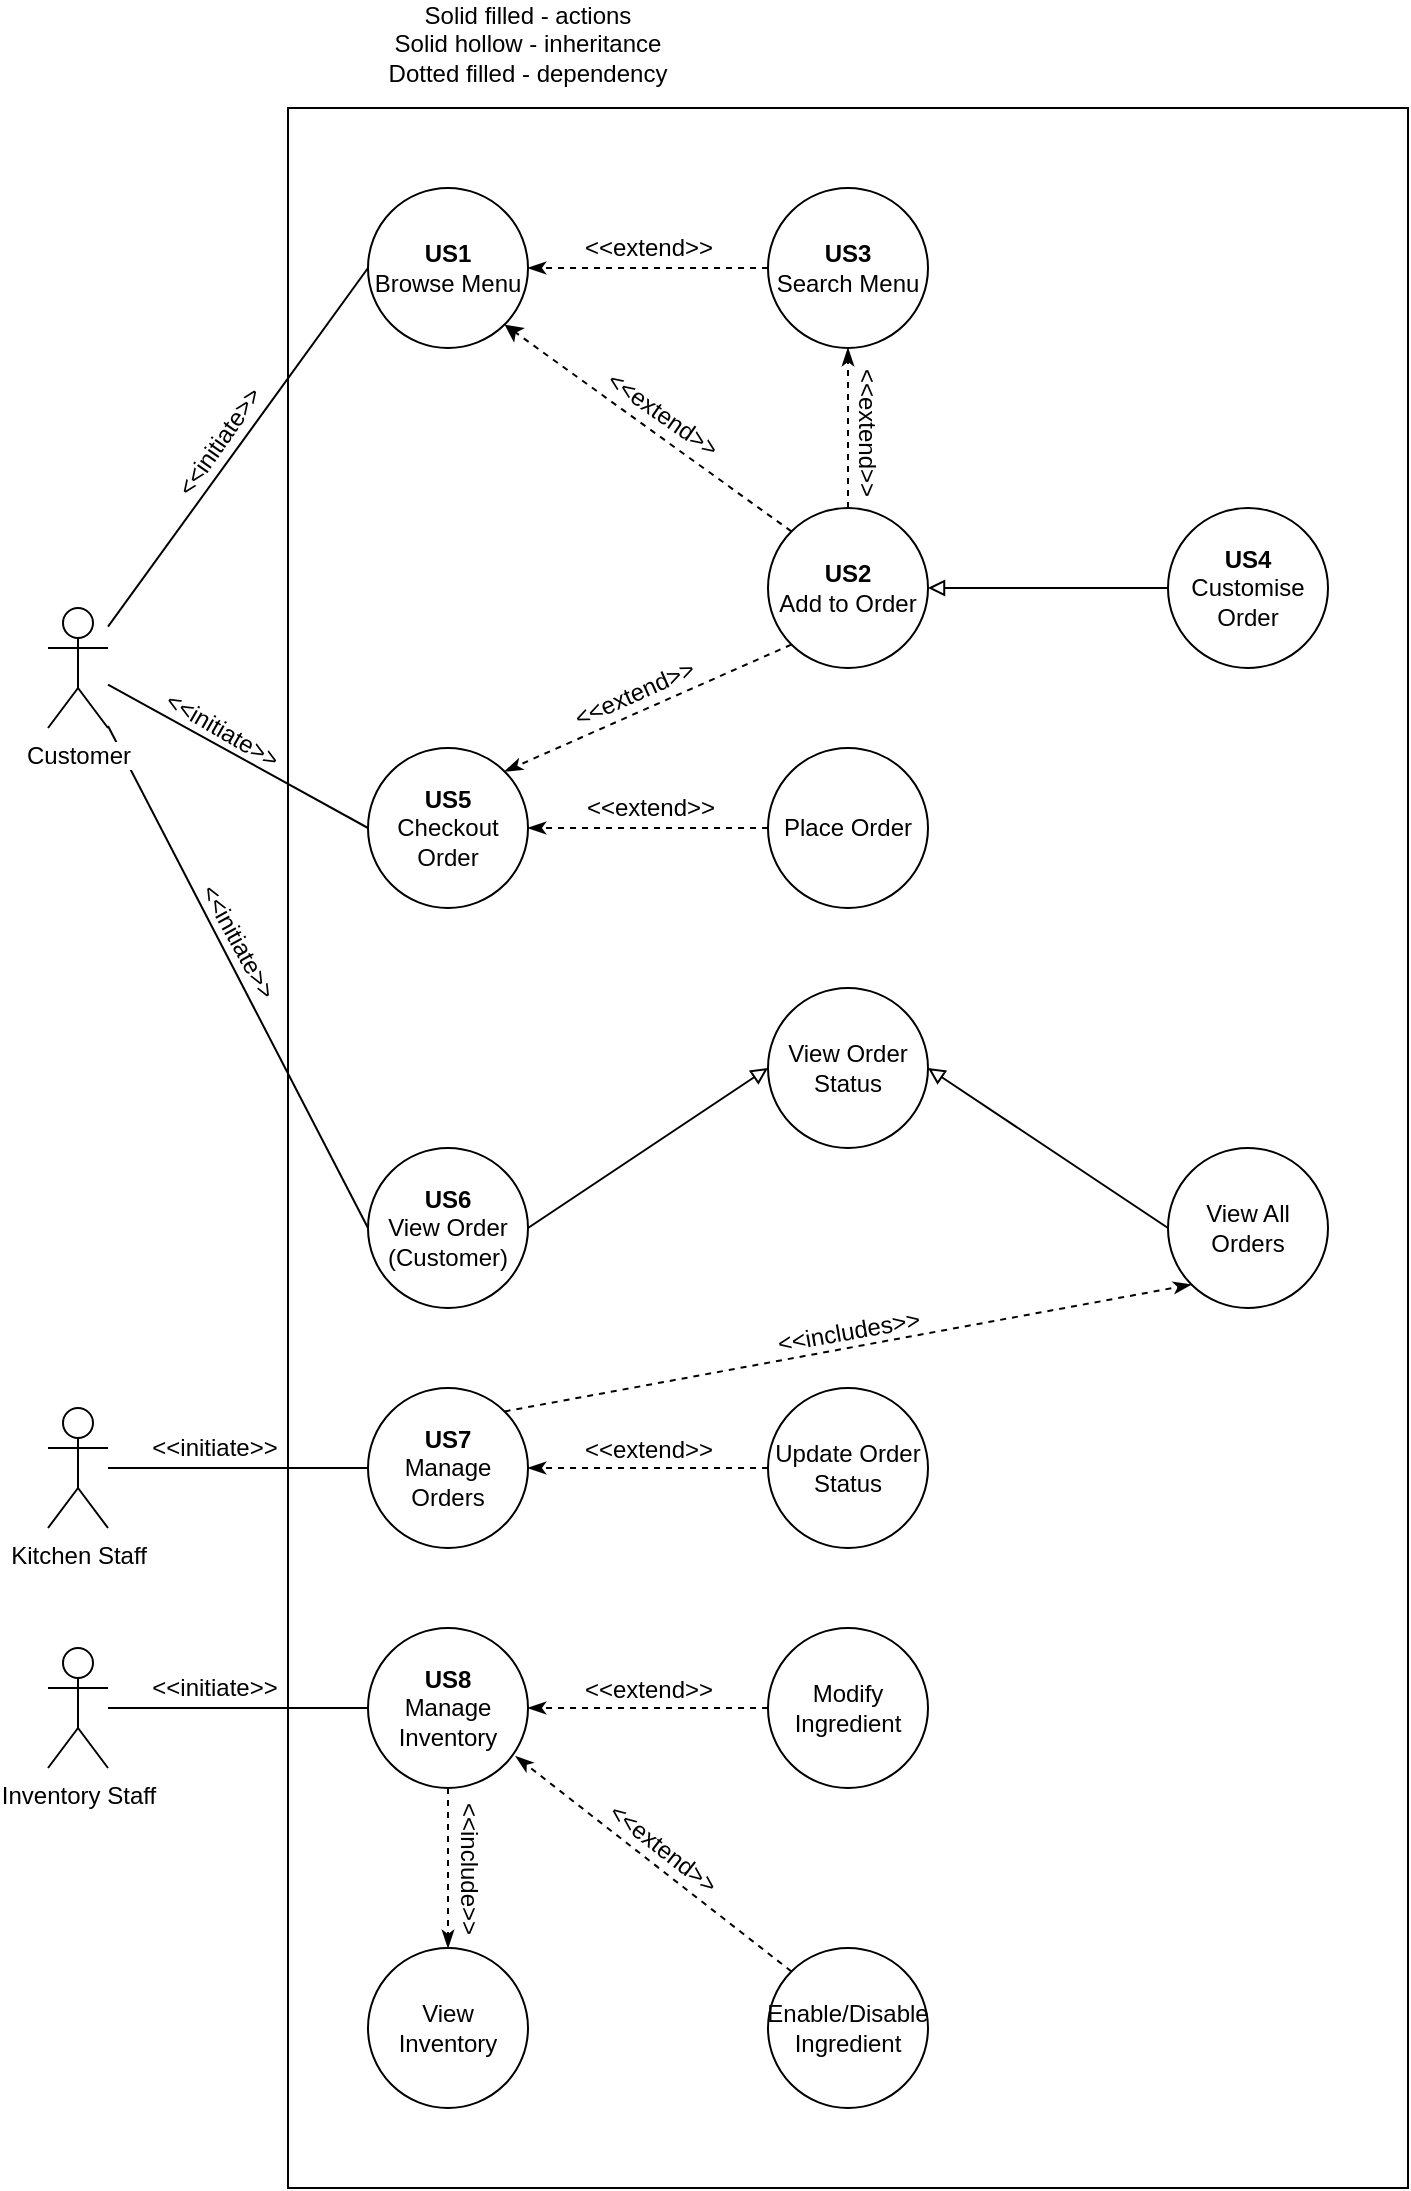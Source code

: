<mxfile version="10.5.0" type="device"><diagram id="BUfP8sd5sPQ9SvmsmleS" name="Page-1"><mxGraphModel dx="1162" dy="740" grid="1" gridSize="10" guides="1" tooltips="1" connect="1" arrows="1" fold="1" page="1" pageScale="1" pageWidth="850" pageHeight="1100" math="0" shadow="0"><root><mxCell id="0"/><mxCell id="1" parent="0"/><mxCell id="CdJqKYII3XkgQ77Mu-5H-75" value="" style="rounded=0;whiteSpace=wrap;html=1;labelBackgroundColor=none;fillColor=none;gradientColor=none;" vertex="1" parent="1"><mxGeometry x="160" y="80" width="560" height="1040" as="geometry"/></mxCell><mxCell id="CdJqKYII3XkgQ77Mu-5H-65" style="edgeStyle=none;rounded=0;orthogonalLoop=1;jettySize=auto;html=1;entryX=0;entryY=0.5;entryDx=0;entryDy=0;startArrow=none;startFill=0;endArrow=none;endFill=0;" edge="1" parent="1" source="CdJqKYII3XkgQ77Mu-5H-2" target="CdJqKYII3XkgQ77Mu-5H-5"><mxGeometry relative="1" as="geometry"/></mxCell><mxCell id="CdJqKYII3XkgQ77Mu-5H-72" value="&amp;lt;&amp;lt;initiate&amp;gt;&amp;gt;" style="text;html=1;resizable=0;points=[];align=center;verticalAlign=middle;labelBackgroundColor=none;rotation=-55;" vertex="1" connectable="0" parent="CdJqKYII3XkgQ77Mu-5H-65"><mxGeometry x="-0.153" y="-3" relative="1" as="geometry"><mxPoint x="-2" y="-17.5" as="offset"/></mxGeometry></mxCell><mxCell id="CdJqKYII3XkgQ77Mu-5H-66" style="edgeStyle=none;rounded=0;orthogonalLoop=1;jettySize=auto;html=1;entryX=0;entryY=0.5;entryDx=0;entryDy=0;startArrow=none;startFill=0;endArrow=none;endFill=0;" edge="1" parent="1" source="CdJqKYII3XkgQ77Mu-5H-2" target="CdJqKYII3XkgQ77Mu-5H-24"><mxGeometry relative="1" as="geometry"/></mxCell><mxCell id="CdJqKYII3XkgQ77Mu-5H-73" value="&amp;lt;&amp;lt;initiate&amp;gt;&amp;gt;" style="text;html=1;resizable=0;points=[];align=center;verticalAlign=middle;labelBackgroundColor=none;rotation=30;" vertex="1" connectable="0" parent="CdJqKYII3XkgQ77Mu-5H-66"><mxGeometry x="-0.127" relative="1" as="geometry"><mxPoint y="-9.5" as="offset"/></mxGeometry></mxCell><mxCell id="CdJqKYII3XkgQ77Mu-5H-67" style="edgeStyle=none;rounded=0;orthogonalLoop=1;jettySize=auto;html=1;entryX=0;entryY=0.5;entryDx=0;entryDy=0;startArrow=none;startFill=0;endArrow=none;endFill=0;" edge="1" parent="1" source="CdJqKYII3XkgQ77Mu-5H-2" target="CdJqKYII3XkgQ77Mu-5H-32"><mxGeometry relative="1" as="geometry"/></mxCell><mxCell id="CdJqKYII3XkgQ77Mu-5H-74" value="&amp;lt;&amp;lt;initiate&amp;gt;&amp;gt;" style="text;html=1;resizable=0;points=[];align=center;verticalAlign=middle;labelBackgroundColor=none;rotation=61;" vertex="1" connectable="0" parent="CdJqKYII3XkgQ77Mu-5H-67"><mxGeometry x="-0.142" relative="1" as="geometry"><mxPoint x="9.5" y="-0.5" as="offset"/></mxGeometry></mxCell><mxCell id="CdJqKYII3XkgQ77Mu-5H-2" value="Customer" style="shape=umlActor;verticalLabelPosition=bottom;labelBackgroundColor=#ffffff;verticalAlign=top;html=1;outlineConnect=0;fillColor=none;" vertex="1" parent="1"><mxGeometry x="40" y="330" width="30" height="60" as="geometry"/></mxCell><mxCell id="CdJqKYII3XkgQ77Mu-5H-70" style="edgeStyle=none;rounded=0;orthogonalLoop=1;jettySize=auto;html=1;entryX=0;entryY=0.5;entryDx=0;entryDy=0;startArrow=none;startFill=0;endArrow=none;endFill=0;" edge="1" parent="1" source="CdJqKYII3XkgQ77Mu-5H-3" target="CdJqKYII3XkgQ77Mu-5H-37"><mxGeometry relative="1" as="geometry"/></mxCell><mxCell id="CdJqKYII3XkgQ77Mu-5H-71" value="&amp;lt;&amp;lt;initiate&amp;gt;&amp;gt;" style="text;html=1;resizable=0;points=[];align=center;verticalAlign=middle;labelBackgroundColor=none;" vertex="1" connectable="0" parent="CdJqKYII3XkgQ77Mu-5H-70"><mxGeometry x="-0.208" y="-2" relative="1" as="geometry"><mxPoint x="1.5" y="-12" as="offset"/></mxGeometry></mxCell><mxCell id="CdJqKYII3XkgQ77Mu-5H-3" value="Kitchen Staff" style="shape=umlActor;verticalLabelPosition=bottom;labelBackgroundColor=#ffffff;verticalAlign=top;html=1;outlineConnect=0;" vertex="1" parent="1"><mxGeometry x="40" y="730" width="30" height="60" as="geometry"/></mxCell><mxCell id="CdJqKYII3XkgQ77Mu-5H-62" style="edgeStyle=none;rounded=0;orthogonalLoop=1;jettySize=auto;html=1;entryX=0;entryY=0.5;entryDx=0;entryDy=0;startArrow=none;startFill=0;endArrow=none;endFill=0;" edge="1" parent="1" source="CdJqKYII3XkgQ77Mu-5H-4" target="CdJqKYII3XkgQ77Mu-5H-16"><mxGeometry relative="1" as="geometry"/></mxCell><mxCell id="CdJqKYII3XkgQ77Mu-5H-64" value="&amp;lt;&amp;lt;initiate&amp;gt;&amp;gt;" style="text;html=1;resizable=0;points=[];align=center;verticalAlign=middle;labelBackgroundColor=none;" vertex="1" connectable="0" parent="CdJqKYII3XkgQ77Mu-5H-62"><mxGeometry x="-0.144" y="-1" relative="1" as="geometry"><mxPoint x="-3" y="-11" as="offset"/></mxGeometry></mxCell><mxCell id="CdJqKYII3XkgQ77Mu-5H-4" value="Inventory Staff" style="shape=umlActor;verticalLabelPosition=bottom;labelBackgroundColor=#ffffff;verticalAlign=top;html=1;outlineConnect=0;" vertex="1" parent="1"><mxGeometry x="40" y="850" width="30" height="60" as="geometry"/></mxCell><mxCell id="CdJqKYII3XkgQ77Mu-5H-5" value="&lt;b&gt;US1&lt;/b&gt;&lt;br&gt;Browse Menu" style="ellipse;whiteSpace=wrap;html=1;aspect=fixed;" vertex="1" parent="1"><mxGeometry x="200" y="120" width="80" height="80" as="geometry"/></mxCell><mxCell id="CdJqKYII3XkgQ77Mu-5H-7" style="rounded=0;orthogonalLoop=1;jettySize=auto;html=1;exitX=0;exitY=0;exitDx=0;exitDy=0;entryX=1;entryY=1;entryDx=0;entryDy=0;dashed=1;" edge="1" parent="1" source="CdJqKYII3XkgQ77Mu-5H-6" target="CdJqKYII3XkgQ77Mu-5H-5"><mxGeometry relative="1" as="geometry"/></mxCell><mxCell id="CdJqKYII3XkgQ77Mu-5H-8" value="&amp;lt;&amp;lt;extend&amp;gt;&amp;gt;" style="text;html=1;resizable=0;points=[];align=center;verticalAlign=middle;labelBackgroundColor=none;rotation=35;" vertex="1" connectable="0" parent="CdJqKYII3XkgQ77Mu-5H-7"><mxGeometry x="0.146" y="1" relative="1" as="geometry"><mxPoint x="18" y="-0.5" as="offset"/></mxGeometry></mxCell><mxCell id="CdJqKYII3XkgQ77Mu-5H-30" style="edgeStyle=none;rounded=0;orthogonalLoop=1;jettySize=auto;html=1;exitX=0.5;exitY=0;exitDx=0;exitDy=0;entryX=0.5;entryY=1;entryDx=0;entryDy=0;dashed=1;startArrow=none;startFill=0;endArrow=classicThin;endFill=1;" edge="1" parent="1" source="CdJqKYII3XkgQ77Mu-5H-6" target="CdJqKYII3XkgQ77Mu-5H-26"><mxGeometry relative="1" as="geometry"/></mxCell><mxCell id="CdJqKYII3XkgQ77Mu-5H-31" value="&amp;lt;&amp;lt;extend&amp;gt;&amp;gt;" style="text;html=1;resizable=0;points=[];align=center;verticalAlign=middle;labelBackgroundColor=none;rotation=90;" vertex="1" connectable="0" parent="CdJqKYII3XkgQ77Mu-5H-30"><mxGeometry x="0.16" y="-1" relative="1" as="geometry"><mxPoint x="9" y="8" as="offset"/></mxGeometry></mxCell><mxCell id="CdJqKYII3XkgQ77Mu-5H-45" style="edgeStyle=none;rounded=0;orthogonalLoop=1;jettySize=auto;html=1;exitX=0;exitY=1;exitDx=0;exitDy=0;entryX=1;entryY=0;entryDx=0;entryDy=0;dashed=1;startArrow=none;startFill=0;endArrow=classicThin;endFill=1;" edge="1" parent="1" source="CdJqKYII3XkgQ77Mu-5H-6" target="CdJqKYII3XkgQ77Mu-5H-24"><mxGeometry relative="1" as="geometry"/></mxCell><mxCell id="CdJqKYII3XkgQ77Mu-5H-46" value="&amp;lt;&amp;lt;extend&amp;gt;&amp;gt;" style="text;html=1;resizable=0;points=[];align=center;verticalAlign=middle;labelBackgroundColor=#ffffff;rotation=-24;" vertex="1" connectable="0" parent="CdJqKYII3XkgQ77Mu-5H-45"><mxGeometry x="0.231" y="2" relative="1" as="geometry"><mxPoint x="8.5" y="-16" as="offset"/></mxGeometry></mxCell><mxCell id="CdJqKYII3XkgQ77Mu-5H-6" value="&lt;b&gt;US2&lt;br&gt;&lt;/b&gt;Add to Order" style="ellipse;whiteSpace=wrap;html=1;aspect=fixed;" vertex="1" parent="1"><mxGeometry x="400" y="280" width="80" height="80" as="geometry"/></mxCell><mxCell id="CdJqKYII3XkgQ77Mu-5H-10" style="rounded=0;orthogonalLoop=1;jettySize=auto;html=1;exitX=0;exitY=0.5;exitDx=0;exitDy=0;entryX=1;entryY=0.5;entryDx=0;entryDy=0;startArrow=none;startFill=0;endArrow=block;endFill=0;" edge="1" parent="1" source="CdJqKYII3XkgQ77Mu-5H-9" target="CdJqKYII3XkgQ77Mu-5H-6"><mxGeometry relative="1" as="geometry"/></mxCell><mxCell id="CdJqKYII3XkgQ77Mu-5H-9" value="&lt;b&gt;US4&lt;br&gt;&lt;/b&gt;Customise Order&lt;br&gt;" style="ellipse;whiteSpace=wrap;html=1;aspect=fixed;" vertex="1" parent="1"><mxGeometry x="600" y="280" width="80" height="80" as="geometry"/></mxCell><mxCell id="CdJqKYII3XkgQ77Mu-5H-11" value="View Order Status" style="ellipse;whiteSpace=wrap;html=1;aspect=fixed;" vertex="1" parent="1"><mxGeometry x="400" y="520" width="80" height="80" as="geometry"/></mxCell><mxCell id="CdJqKYII3XkgQ77Mu-5H-14" value="View Inventory" style="ellipse;whiteSpace=wrap;html=1;aspect=fixed;" vertex="1" parent="1"><mxGeometry x="200" y="1000" width="80" height="80" as="geometry"/></mxCell><mxCell id="CdJqKYII3XkgQ77Mu-5H-55" style="edgeStyle=none;rounded=0;orthogonalLoop=1;jettySize=auto;html=1;exitX=0.5;exitY=1;exitDx=0;exitDy=0;entryX=0.5;entryY=0;entryDx=0;entryDy=0;dashed=1;startArrow=none;startFill=0;endArrow=classicThin;endFill=1;" edge="1" parent="1" source="CdJqKYII3XkgQ77Mu-5H-16" target="CdJqKYII3XkgQ77Mu-5H-14"><mxGeometry relative="1" as="geometry"/></mxCell><mxCell id="CdJqKYII3XkgQ77Mu-5H-85" value="&amp;lt;&amp;lt;include&amp;gt;&amp;gt;" style="text;html=1;resizable=0;points=[];align=center;verticalAlign=middle;labelBackgroundColor=none;rotation=90;" vertex="1" connectable="0" parent="CdJqKYII3XkgQ77Mu-5H-55"><mxGeometry x="0.333" y="2" relative="1" as="geometry"><mxPoint x="8.5" y="-13.5" as="offset"/></mxGeometry></mxCell><mxCell id="CdJqKYII3XkgQ77Mu-5H-16" value="&lt;b&gt;US8&lt;/b&gt;&lt;br&gt;Manage Inventory" style="ellipse;whiteSpace=wrap;html=1;aspect=fixed;" vertex="1" parent="1"><mxGeometry x="200" y="840" width="80" height="80" as="geometry"/></mxCell><mxCell id="CdJqKYII3XkgQ77Mu-5H-21" style="rounded=0;orthogonalLoop=1;jettySize=auto;html=1;exitX=0;exitY=0.5;exitDx=0;exitDy=0;entryX=1;entryY=0.5;entryDx=0;entryDy=0;startArrow=none;startFill=0;endArrow=classicThin;endFill=1;dashed=1;" edge="1" parent="1" source="CdJqKYII3XkgQ77Mu-5H-17" target="CdJqKYII3XkgQ77Mu-5H-16"><mxGeometry relative="1" as="geometry"/></mxCell><mxCell id="CdJqKYII3XkgQ77Mu-5H-44" value="&amp;lt;&amp;lt;extend&amp;gt;&amp;gt;" style="text;html=1;resizable=0;points=[];align=center;verticalAlign=middle;labelBackgroundColor=none;" vertex="1" connectable="0" parent="CdJqKYII3XkgQ77Mu-5H-21"><mxGeometry x="0.422" y="1" relative="1" as="geometry"><mxPoint x="25.5" y="-10" as="offset"/></mxGeometry></mxCell><mxCell id="CdJqKYII3XkgQ77Mu-5H-17" value="Modify Ingredient" style="ellipse;whiteSpace=wrap;html=1;aspect=fixed;" vertex="1" parent="1"><mxGeometry x="400" y="840" width="80" height="80" as="geometry"/></mxCell><mxCell id="CdJqKYII3XkgQ77Mu-5H-53" style="edgeStyle=none;rounded=0;orthogonalLoop=1;jettySize=auto;html=1;exitX=0;exitY=0;exitDx=0;exitDy=0;entryX=0.923;entryY=0.802;entryDx=0;entryDy=0;entryPerimeter=0;dashed=1;startArrow=none;startFill=0;endArrow=classicThin;endFill=1;" edge="1" parent="1" source="CdJqKYII3XkgQ77Mu-5H-18" target="CdJqKYII3XkgQ77Mu-5H-16"><mxGeometry relative="1" as="geometry"/></mxCell><mxCell id="CdJqKYII3XkgQ77Mu-5H-54" value="&amp;lt;&amp;lt;extend&amp;gt;&amp;gt;" style="text;html=1;resizable=0;points=[];align=center;verticalAlign=middle;labelBackgroundColor=none;rotation=38;" vertex="1" connectable="0" parent="CdJqKYII3XkgQ77Mu-5H-53"><mxGeometry x="0.206" y="-3" relative="1" as="geometry"><mxPoint x="16.5" y="5.5" as="offset"/></mxGeometry></mxCell><mxCell id="CdJqKYII3XkgQ77Mu-5H-18" value="Enable/Disable Ingredient&lt;br&gt;" style="ellipse;whiteSpace=wrap;html=1;aspect=fixed;" vertex="1" parent="1"><mxGeometry x="400" y="1000" width="80" height="80" as="geometry"/></mxCell><mxCell id="CdJqKYII3XkgQ77Mu-5H-24" value="&lt;b&gt;US5&lt;br&gt;&lt;/b&gt;Checkout Order" style="ellipse;whiteSpace=wrap;html=1;aspect=fixed;" vertex="1" parent="1"><mxGeometry x="200" y="400" width="80" height="80" as="geometry"/></mxCell><mxCell id="CdJqKYII3XkgQ77Mu-5H-27" style="edgeStyle=none;rounded=0;orthogonalLoop=1;jettySize=auto;html=1;exitX=0;exitY=0.5;exitDx=0;exitDy=0;entryX=1;entryY=0.5;entryDx=0;entryDy=0;startArrow=none;startFill=0;endArrow=classicThin;endFill=1;dashed=1;" edge="1" parent="1" source="CdJqKYII3XkgQ77Mu-5H-26" target="CdJqKYII3XkgQ77Mu-5H-5"><mxGeometry relative="1" as="geometry"/></mxCell><mxCell id="CdJqKYII3XkgQ77Mu-5H-29" value="&amp;lt;&amp;lt;extend&amp;gt;&amp;gt;" style="text;html=1;resizable=0;points=[];align=center;verticalAlign=middle;labelBackgroundColor=none;" vertex="1" connectable="0" parent="CdJqKYII3XkgQ77Mu-5H-27"><mxGeometry x="-0.253" y="1" relative="1" as="geometry"><mxPoint x="-15" y="-11" as="offset"/></mxGeometry></mxCell><mxCell id="CdJqKYII3XkgQ77Mu-5H-26" value="&lt;b&gt;US3&lt;br&gt;&lt;/b&gt;Search Menu" style="ellipse;whiteSpace=wrap;html=1;aspect=fixed;" vertex="1" parent="1"><mxGeometry x="400" y="120" width="80" height="80" as="geometry"/></mxCell><mxCell id="CdJqKYII3XkgQ77Mu-5H-33" style="edgeStyle=none;rounded=0;orthogonalLoop=1;jettySize=auto;html=1;exitX=1;exitY=0.5;exitDx=0;exitDy=0;entryX=0;entryY=0.5;entryDx=0;entryDy=0;startArrow=none;startFill=0;endArrow=block;endFill=0;" edge="1" parent="1" source="CdJqKYII3XkgQ77Mu-5H-32" target="CdJqKYII3XkgQ77Mu-5H-11"><mxGeometry relative="1" as="geometry"/></mxCell><mxCell id="CdJqKYII3XkgQ77Mu-5H-32" value="&lt;b&gt;US6&lt;/b&gt;&lt;br&gt;View Order (Customer)" style="ellipse;whiteSpace=wrap;html=1;aspect=fixed;" vertex="1" parent="1"><mxGeometry x="200" y="600" width="80" height="80" as="geometry"/></mxCell><mxCell id="CdJqKYII3XkgQ77Mu-5H-47" style="edgeStyle=none;rounded=0;orthogonalLoop=1;jettySize=auto;html=1;exitX=0;exitY=0.5;exitDx=0;exitDy=0;entryX=1;entryY=0.5;entryDx=0;entryDy=0;startArrow=none;startFill=0;endArrow=block;endFill=0;" edge="1" parent="1" source="CdJqKYII3XkgQ77Mu-5H-36" target="CdJqKYII3XkgQ77Mu-5H-11"><mxGeometry relative="1" as="geometry"/></mxCell><mxCell id="CdJqKYII3XkgQ77Mu-5H-36" value="View All Orders" style="ellipse;whiteSpace=wrap;html=1;aspect=fixed;" vertex="1" parent="1"><mxGeometry x="600" y="600" width="80" height="80" as="geometry"/></mxCell><mxCell id="CdJqKYII3XkgQ77Mu-5H-38" style="edgeStyle=none;rounded=0;orthogonalLoop=1;jettySize=auto;html=1;exitX=1;exitY=0;exitDx=0;exitDy=0;entryX=0;entryY=1;entryDx=0;entryDy=0;startArrow=none;startFill=0;endArrow=classicThin;endFill=1;dashed=1;" edge="1" parent="1" source="CdJqKYII3XkgQ77Mu-5H-37" target="CdJqKYII3XkgQ77Mu-5H-36"><mxGeometry relative="1" as="geometry"><mxPoint x="494.259" y="968.5" as="targetPoint"/></mxGeometry></mxCell><mxCell id="CdJqKYII3XkgQ77Mu-5H-39" value="&amp;lt;&amp;lt;includes&amp;gt;&amp;gt;" style="text;html=1;resizable=0;points=[];align=center;verticalAlign=middle;labelBackgroundColor=none;rotation=-10;" vertex="1" connectable="0" parent="CdJqKYII3XkgQ77Mu-5H-38"><mxGeometry x="0.355" y="-3" relative="1" as="geometry"><mxPoint x="-61.5" as="offset"/></mxGeometry></mxCell><mxCell id="CdJqKYII3XkgQ77Mu-5H-37" value="&lt;b&gt;US7&lt;/b&gt;&lt;br&gt;Manage Orders&lt;br&gt;" style="ellipse;whiteSpace=wrap;html=1;aspect=fixed;" vertex="1" parent="1"><mxGeometry x="200" y="720" width="80" height="80" as="geometry"/></mxCell><mxCell id="CdJqKYII3XkgQ77Mu-5H-41" style="edgeStyle=none;rounded=0;orthogonalLoop=1;jettySize=auto;html=1;exitX=0;exitY=0.5;exitDx=0;exitDy=0;entryX=1;entryY=0.5;entryDx=0;entryDy=0;dashed=1;startArrow=none;startFill=0;endArrow=classicThin;endFill=1;" edge="1" parent="1" source="CdJqKYII3XkgQ77Mu-5H-40" target="CdJqKYII3XkgQ77Mu-5H-37"><mxGeometry relative="1" as="geometry"/></mxCell><mxCell id="CdJqKYII3XkgQ77Mu-5H-42" value="&amp;lt;&amp;lt;extend&amp;gt;&amp;gt;" style="text;html=1;resizable=0;points=[];align=center;verticalAlign=middle;labelBackgroundColor=none;" vertex="1" connectable="0" parent="CdJqKYII3XkgQ77Mu-5H-41"><mxGeometry x="-0.303" y="-3" relative="1" as="geometry"><mxPoint x="-18" y="-6" as="offset"/></mxGeometry></mxCell><mxCell id="CdJqKYII3XkgQ77Mu-5H-40" value="Update Order Status&lt;br&gt;" style="ellipse;whiteSpace=wrap;html=1;aspect=fixed;" vertex="1" parent="1"><mxGeometry x="400" y="720" width="80" height="80" as="geometry"/></mxCell><mxCell id="CdJqKYII3XkgQ77Mu-5H-76" value="Solid filled - actions&lt;br&gt;Solid hollow - inheritance&lt;br&gt;Dotted filled - dependency&lt;br&gt;&lt;br&gt;" style="text;html=1;strokeColor=none;fillColor=none;align=center;verticalAlign=middle;whiteSpace=wrap;rounded=0;labelBackgroundColor=none;" vertex="1" parent="1"><mxGeometry x="160" y="30" width="240" height="50" as="geometry"/></mxCell><mxCell id="CdJqKYII3XkgQ77Mu-5H-83" style="edgeStyle=none;rounded=0;orthogonalLoop=1;jettySize=auto;html=1;exitX=0;exitY=0.5;exitDx=0;exitDy=0;entryX=1;entryY=0.5;entryDx=0;entryDy=0;startArrow=none;startFill=0;endArrow=classicThin;endFill=1;dashed=1;" edge="1" parent="1" source="CdJqKYII3XkgQ77Mu-5H-77" target="CdJqKYII3XkgQ77Mu-5H-24"><mxGeometry relative="1" as="geometry"/></mxCell><mxCell id="CdJqKYII3XkgQ77Mu-5H-86" value="&amp;lt;&amp;lt;extend&amp;gt;&amp;gt;" style="text;html=1;resizable=0;points=[];align=center;verticalAlign=middle;labelBackgroundColor=none;" vertex="1" connectable="0" parent="CdJqKYII3XkgQ77Mu-5H-83"><mxGeometry x="-0.306" y="-3" relative="1" as="geometry"><mxPoint x="-18" y="-7" as="offset"/></mxGeometry></mxCell><mxCell id="CdJqKYII3XkgQ77Mu-5H-77" value="Place Order" style="ellipse;whiteSpace=wrap;html=1;aspect=fixed;labelBackgroundColor=none;fillColor=none;gradientColor=none;" vertex="1" parent="1"><mxGeometry x="400" y="400" width="80" height="80" as="geometry"/></mxCell></root></mxGraphModel></diagram></mxfile>